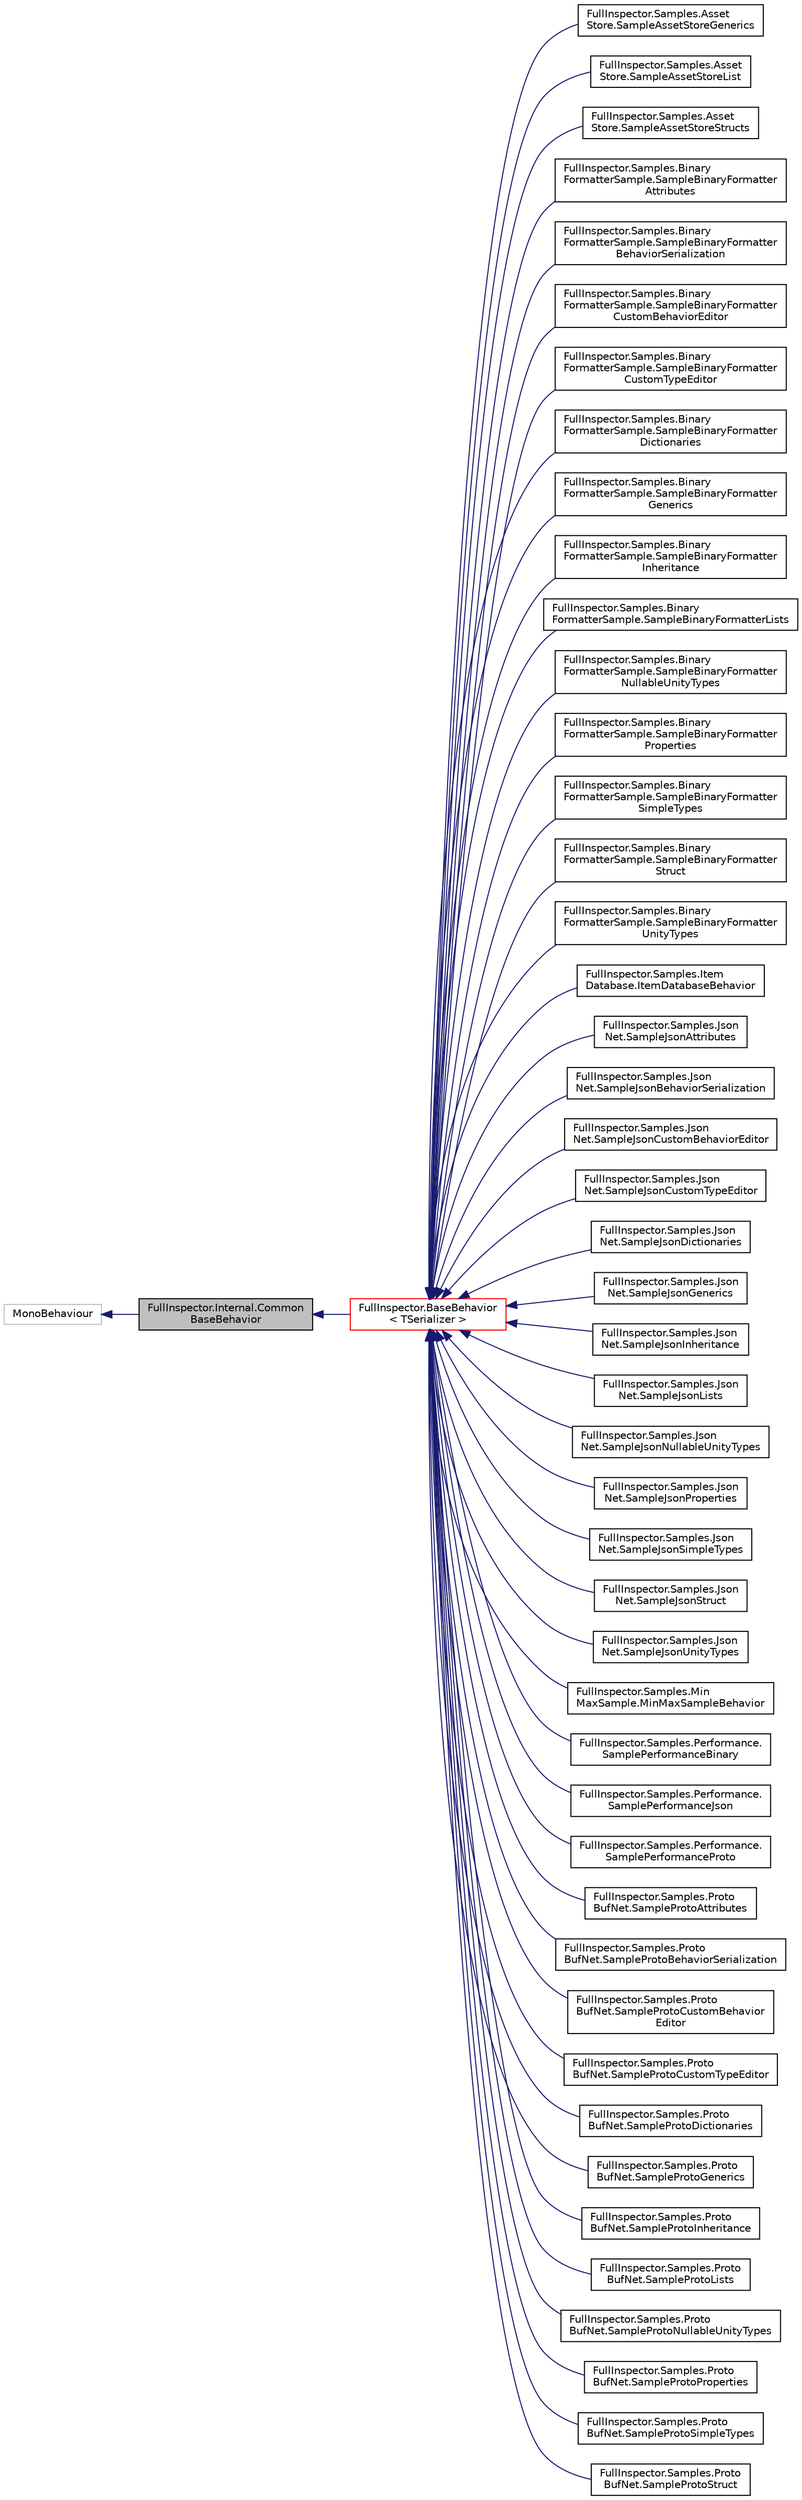 digraph "FullInspector.Internal.CommonBaseBehavior"
{
  edge [fontname="Helvetica",fontsize="10",labelfontname="Helvetica",labelfontsize="10"];
  node [fontname="Helvetica",fontsize="10",shape=record];
  rankdir="LR";
  Node1 [label="FullInspector.Internal.Common\lBaseBehavior",height=0.2,width=0.4,color="black", fillcolor="grey75", style="filled" fontcolor="black"];
  Node2 -> Node1 [dir="back",color="midnightblue",fontsize="10",style="solid",fontname="Helvetica"];
  Node2 [label="MonoBehaviour",height=0.2,width=0.4,color="grey75", fillcolor="white", style="filled"];
  Node1 -> Node3 [dir="back",color="midnightblue",fontsize="10",style="solid",fontname="Helvetica"];
  Node3 [label="FullInspector.BaseBehavior\l\< TSerializer \>",height=0.2,width=0.4,color="red", fillcolor="white", style="filled",URL="$class_full_inspector_1_1_base_behavior_3_01_t_serializer_01_4.html",tooltip="Provides a better inspector and serialization experience in Unity. "];
  Node3 -> Node4 [dir="back",color="midnightblue",fontsize="10",style="solid",fontname="Helvetica"];
  Node4 [label="FullInspector.Samples.Asset\lStore.SampleAssetStoreGenerics",height=0.2,width=0.4,color="black", fillcolor="white", style="filled",URL="$class_full_inspector_1_1_samples_1_1_asset_store_1_1_sample_asset_store_generics.html"];
  Node3 -> Node5 [dir="back",color="midnightblue",fontsize="10",style="solid",fontname="Helvetica"];
  Node5 [label="FullInspector.Samples.Asset\lStore.SampleAssetStoreList",height=0.2,width=0.4,color="black", fillcolor="white", style="filled",URL="$class_full_inspector_1_1_samples_1_1_asset_store_1_1_sample_asset_store_list.html"];
  Node3 -> Node6 [dir="back",color="midnightblue",fontsize="10",style="solid",fontname="Helvetica"];
  Node6 [label="FullInspector.Samples.Asset\lStore.SampleAssetStoreStructs",height=0.2,width=0.4,color="black", fillcolor="white", style="filled",URL="$class_full_inspector_1_1_samples_1_1_asset_store_1_1_sample_asset_store_structs.html"];
  Node3 -> Node7 [dir="back",color="midnightblue",fontsize="10",style="solid",fontname="Helvetica"];
  Node7 [label="FullInspector.Samples.Binary\lFormatterSample.SampleBinaryFormatter\lAttributes",height=0.2,width=0.4,color="black", fillcolor="white", style="filled",URL="$class_full_inspector_1_1_samples_1_1_binary_formatter_sample_1_1_sample_binary_formatter_attributes.html"];
  Node3 -> Node8 [dir="back",color="midnightblue",fontsize="10",style="solid",fontname="Helvetica"];
  Node8 [label="FullInspector.Samples.Binary\lFormatterSample.SampleBinaryFormatter\lBehaviorSerialization",height=0.2,width=0.4,color="black", fillcolor="white", style="filled",URL="$class_full_inspector_1_1_samples_1_1_binary_formatter_sample_1_1_sample_binary_formatter_behavior_serialization.html"];
  Node3 -> Node9 [dir="back",color="midnightblue",fontsize="10",style="solid",fontname="Helvetica"];
  Node9 [label="FullInspector.Samples.Binary\lFormatterSample.SampleBinaryFormatter\lCustomBehaviorEditor",height=0.2,width=0.4,color="black", fillcolor="white", style="filled",URL="$class_full_inspector_1_1_samples_1_1_binary_formatter_sample_1_1_sample_binary_formatter_custom_behavior_editor.html"];
  Node3 -> Node10 [dir="back",color="midnightblue",fontsize="10",style="solid",fontname="Helvetica"];
  Node10 [label="FullInspector.Samples.Binary\lFormatterSample.SampleBinaryFormatter\lCustomTypeEditor",height=0.2,width=0.4,color="black", fillcolor="white", style="filled",URL="$class_full_inspector_1_1_samples_1_1_binary_formatter_sample_1_1_sample_binary_formatter_custom_type_editor.html"];
  Node3 -> Node11 [dir="back",color="midnightblue",fontsize="10",style="solid",fontname="Helvetica"];
  Node11 [label="FullInspector.Samples.Binary\lFormatterSample.SampleBinaryFormatter\lDictionaries",height=0.2,width=0.4,color="black", fillcolor="white", style="filled",URL="$class_full_inspector_1_1_samples_1_1_binary_formatter_sample_1_1_sample_binary_formatter_dictionaries.html"];
  Node3 -> Node12 [dir="back",color="midnightblue",fontsize="10",style="solid",fontname="Helvetica"];
  Node12 [label="FullInspector.Samples.Binary\lFormatterSample.SampleBinaryFormatter\lGenerics",height=0.2,width=0.4,color="black", fillcolor="white", style="filled",URL="$class_full_inspector_1_1_samples_1_1_binary_formatter_sample_1_1_sample_binary_formatter_generics.html"];
  Node3 -> Node13 [dir="back",color="midnightblue",fontsize="10",style="solid",fontname="Helvetica"];
  Node13 [label="FullInspector.Samples.Binary\lFormatterSample.SampleBinaryFormatter\lInheritance",height=0.2,width=0.4,color="black", fillcolor="white", style="filled",URL="$class_full_inspector_1_1_samples_1_1_binary_formatter_sample_1_1_sample_binary_formatter_inheritance.html"];
  Node3 -> Node14 [dir="back",color="midnightblue",fontsize="10",style="solid",fontname="Helvetica"];
  Node14 [label="FullInspector.Samples.Binary\lFormatterSample.SampleBinaryFormatterLists",height=0.2,width=0.4,color="black", fillcolor="white", style="filled",URL="$class_full_inspector_1_1_samples_1_1_binary_formatter_sample_1_1_sample_binary_formatter_lists.html"];
  Node3 -> Node15 [dir="back",color="midnightblue",fontsize="10",style="solid",fontname="Helvetica"];
  Node15 [label="FullInspector.Samples.Binary\lFormatterSample.SampleBinaryFormatter\lNullableUnityTypes",height=0.2,width=0.4,color="black", fillcolor="white", style="filled",URL="$class_full_inspector_1_1_samples_1_1_binary_formatter_sample_1_1_sample_binary_formatter_nullable_unity_types.html"];
  Node3 -> Node16 [dir="back",color="midnightblue",fontsize="10",style="solid",fontname="Helvetica"];
  Node16 [label="FullInspector.Samples.Binary\lFormatterSample.SampleBinaryFormatter\lProperties",height=0.2,width=0.4,color="black", fillcolor="white", style="filled",URL="$class_full_inspector_1_1_samples_1_1_binary_formatter_sample_1_1_sample_binary_formatter_properties.html"];
  Node3 -> Node17 [dir="back",color="midnightblue",fontsize="10",style="solid",fontname="Helvetica"];
  Node17 [label="FullInspector.Samples.Binary\lFormatterSample.SampleBinaryFormatter\lSimpleTypes",height=0.2,width=0.4,color="black", fillcolor="white", style="filled",URL="$class_full_inspector_1_1_samples_1_1_binary_formatter_sample_1_1_sample_binary_formatter_simple_types.html"];
  Node3 -> Node18 [dir="back",color="midnightblue",fontsize="10",style="solid",fontname="Helvetica"];
  Node18 [label="FullInspector.Samples.Binary\lFormatterSample.SampleBinaryFormatter\lStruct",height=0.2,width=0.4,color="black", fillcolor="white", style="filled",URL="$class_full_inspector_1_1_samples_1_1_binary_formatter_sample_1_1_sample_binary_formatter_struct.html"];
  Node3 -> Node19 [dir="back",color="midnightblue",fontsize="10",style="solid",fontname="Helvetica"];
  Node19 [label="FullInspector.Samples.Binary\lFormatterSample.SampleBinaryFormatter\lUnityTypes",height=0.2,width=0.4,color="black", fillcolor="white", style="filled",URL="$class_full_inspector_1_1_samples_1_1_binary_formatter_sample_1_1_sample_binary_formatter_unity_types.html"];
  Node3 -> Node20 [dir="back",color="midnightblue",fontsize="10",style="solid",fontname="Helvetica"];
  Node20 [label="FullInspector.Samples.Item\lDatabase.ItemDatabaseBehavior",height=0.2,width=0.4,color="black", fillcolor="white", style="filled",URL="$class_full_inspector_1_1_samples_1_1_item_database_1_1_item_database_behavior.html"];
  Node3 -> Node21 [dir="back",color="midnightblue",fontsize="10",style="solid",fontname="Helvetica"];
  Node21 [label="FullInspector.Samples.Json\lNet.SampleJsonAttributes",height=0.2,width=0.4,color="black", fillcolor="white", style="filled",URL="$class_full_inspector_1_1_samples_1_1_json_net_1_1_sample_json_attributes.html"];
  Node3 -> Node22 [dir="back",color="midnightblue",fontsize="10",style="solid",fontname="Helvetica"];
  Node22 [label="FullInspector.Samples.Json\lNet.SampleJsonBehaviorSerialization",height=0.2,width=0.4,color="black", fillcolor="white", style="filled",URL="$class_full_inspector_1_1_samples_1_1_json_net_1_1_sample_json_behavior_serialization.html"];
  Node3 -> Node23 [dir="back",color="midnightblue",fontsize="10",style="solid",fontname="Helvetica"];
  Node23 [label="FullInspector.Samples.Json\lNet.SampleJsonCustomBehaviorEditor",height=0.2,width=0.4,color="black", fillcolor="white", style="filled",URL="$class_full_inspector_1_1_samples_1_1_json_net_1_1_sample_json_custom_behavior_editor.html"];
  Node3 -> Node24 [dir="back",color="midnightblue",fontsize="10",style="solid",fontname="Helvetica"];
  Node24 [label="FullInspector.Samples.Json\lNet.SampleJsonCustomTypeEditor",height=0.2,width=0.4,color="black", fillcolor="white", style="filled",URL="$class_full_inspector_1_1_samples_1_1_json_net_1_1_sample_json_custom_type_editor.html"];
  Node3 -> Node25 [dir="back",color="midnightblue",fontsize="10",style="solid",fontname="Helvetica"];
  Node25 [label="FullInspector.Samples.Json\lNet.SampleJsonDictionaries",height=0.2,width=0.4,color="black", fillcolor="white", style="filled",URL="$class_full_inspector_1_1_samples_1_1_json_net_1_1_sample_json_dictionaries.html"];
  Node3 -> Node26 [dir="back",color="midnightblue",fontsize="10",style="solid",fontname="Helvetica"];
  Node26 [label="FullInspector.Samples.Json\lNet.SampleJsonGenerics",height=0.2,width=0.4,color="black", fillcolor="white", style="filled",URL="$class_full_inspector_1_1_samples_1_1_json_net_1_1_sample_json_generics.html"];
  Node3 -> Node27 [dir="back",color="midnightblue",fontsize="10",style="solid",fontname="Helvetica"];
  Node27 [label="FullInspector.Samples.Json\lNet.SampleJsonInheritance",height=0.2,width=0.4,color="black", fillcolor="white", style="filled",URL="$class_full_inspector_1_1_samples_1_1_json_net_1_1_sample_json_inheritance.html"];
  Node3 -> Node28 [dir="back",color="midnightblue",fontsize="10",style="solid",fontname="Helvetica"];
  Node28 [label="FullInspector.Samples.Json\lNet.SampleJsonLists",height=0.2,width=0.4,color="black", fillcolor="white", style="filled",URL="$class_full_inspector_1_1_samples_1_1_json_net_1_1_sample_json_lists.html"];
  Node3 -> Node29 [dir="back",color="midnightblue",fontsize="10",style="solid",fontname="Helvetica"];
  Node29 [label="FullInspector.Samples.Json\lNet.SampleJsonNullableUnityTypes",height=0.2,width=0.4,color="black", fillcolor="white", style="filled",URL="$class_full_inspector_1_1_samples_1_1_json_net_1_1_sample_json_nullable_unity_types.html"];
  Node3 -> Node30 [dir="back",color="midnightblue",fontsize="10",style="solid",fontname="Helvetica"];
  Node30 [label="FullInspector.Samples.Json\lNet.SampleJsonProperties",height=0.2,width=0.4,color="black", fillcolor="white", style="filled",URL="$class_full_inspector_1_1_samples_1_1_json_net_1_1_sample_json_properties.html"];
  Node3 -> Node31 [dir="back",color="midnightblue",fontsize="10",style="solid",fontname="Helvetica"];
  Node31 [label="FullInspector.Samples.Json\lNet.SampleJsonSimpleTypes",height=0.2,width=0.4,color="black", fillcolor="white", style="filled",URL="$class_full_inspector_1_1_samples_1_1_json_net_1_1_sample_json_simple_types.html"];
  Node3 -> Node32 [dir="back",color="midnightblue",fontsize="10",style="solid",fontname="Helvetica"];
  Node32 [label="FullInspector.Samples.Json\lNet.SampleJsonStruct",height=0.2,width=0.4,color="black", fillcolor="white", style="filled",URL="$class_full_inspector_1_1_samples_1_1_json_net_1_1_sample_json_struct.html"];
  Node3 -> Node33 [dir="back",color="midnightblue",fontsize="10",style="solid",fontname="Helvetica"];
  Node33 [label="FullInspector.Samples.Json\lNet.SampleJsonUnityTypes",height=0.2,width=0.4,color="black", fillcolor="white", style="filled",URL="$class_full_inspector_1_1_samples_1_1_json_net_1_1_sample_json_unity_types.html"];
  Node3 -> Node34 [dir="back",color="midnightblue",fontsize="10",style="solid",fontname="Helvetica"];
  Node34 [label="FullInspector.Samples.Min\lMaxSample.MinMaxSampleBehavior",height=0.2,width=0.4,color="black", fillcolor="white", style="filled",URL="$class_full_inspector_1_1_samples_1_1_min_max_sample_1_1_min_max_sample_behavior.html"];
  Node3 -> Node35 [dir="back",color="midnightblue",fontsize="10",style="solid",fontname="Helvetica"];
  Node35 [label="FullInspector.Samples.Performance.\lSamplePerformanceBinary",height=0.2,width=0.4,color="black", fillcolor="white", style="filled",URL="$class_full_inspector_1_1_samples_1_1_performance_1_1_sample_performance_binary.html"];
  Node3 -> Node36 [dir="back",color="midnightblue",fontsize="10",style="solid",fontname="Helvetica"];
  Node36 [label="FullInspector.Samples.Performance.\lSamplePerformanceJson",height=0.2,width=0.4,color="black", fillcolor="white", style="filled",URL="$class_full_inspector_1_1_samples_1_1_performance_1_1_sample_performance_json.html"];
  Node3 -> Node37 [dir="back",color="midnightblue",fontsize="10",style="solid",fontname="Helvetica"];
  Node37 [label="FullInspector.Samples.Performance.\lSamplePerformanceProto",height=0.2,width=0.4,color="black", fillcolor="white", style="filled",URL="$class_full_inspector_1_1_samples_1_1_performance_1_1_sample_performance_proto.html"];
  Node3 -> Node38 [dir="back",color="midnightblue",fontsize="10",style="solid",fontname="Helvetica"];
  Node38 [label="FullInspector.Samples.Proto\lBufNet.SampleProtoAttributes",height=0.2,width=0.4,color="black", fillcolor="white", style="filled",URL="$class_full_inspector_1_1_samples_1_1_proto_buf_net_1_1_sample_proto_attributes.html"];
  Node3 -> Node39 [dir="back",color="midnightblue",fontsize="10",style="solid",fontname="Helvetica"];
  Node39 [label="FullInspector.Samples.Proto\lBufNet.SampleProtoBehaviorSerialization",height=0.2,width=0.4,color="black", fillcolor="white", style="filled",URL="$class_full_inspector_1_1_samples_1_1_proto_buf_net_1_1_sample_proto_behavior_serialization.html"];
  Node3 -> Node40 [dir="back",color="midnightblue",fontsize="10",style="solid",fontname="Helvetica"];
  Node40 [label="FullInspector.Samples.Proto\lBufNet.SampleProtoCustomBehavior\lEditor",height=0.2,width=0.4,color="black", fillcolor="white", style="filled",URL="$class_full_inspector_1_1_samples_1_1_proto_buf_net_1_1_sample_proto_custom_behavior_editor.html"];
  Node3 -> Node41 [dir="back",color="midnightblue",fontsize="10",style="solid",fontname="Helvetica"];
  Node41 [label="FullInspector.Samples.Proto\lBufNet.SampleProtoCustomTypeEditor",height=0.2,width=0.4,color="black", fillcolor="white", style="filled",URL="$class_full_inspector_1_1_samples_1_1_proto_buf_net_1_1_sample_proto_custom_type_editor.html"];
  Node3 -> Node42 [dir="back",color="midnightblue",fontsize="10",style="solid",fontname="Helvetica"];
  Node42 [label="FullInspector.Samples.Proto\lBufNet.SampleProtoDictionaries",height=0.2,width=0.4,color="black", fillcolor="white", style="filled",URL="$class_full_inspector_1_1_samples_1_1_proto_buf_net_1_1_sample_proto_dictionaries.html"];
  Node3 -> Node43 [dir="back",color="midnightblue",fontsize="10",style="solid",fontname="Helvetica"];
  Node43 [label="FullInspector.Samples.Proto\lBufNet.SampleProtoGenerics",height=0.2,width=0.4,color="black", fillcolor="white", style="filled",URL="$class_full_inspector_1_1_samples_1_1_proto_buf_net_1_1_sample_proto_generics.html"];
  Node3 -> Node44 [dir="back",color="midnightblue",fontsize="10",style="solid",fontname="Helvetica"];
  Node44 [label="FullInspector.Samples.Proto\lBufNet.SampleProtoInheritance",height=0.2,width=0.4,color="black", fillcolor="white", style="filled",URL="$class_full_inspector_1_1_samples_1_1_proto_buf_net_1_1_sample_proto_inheritance.html"];
  Node3 -> Node45 [dir="back",color="midnightblue",fontsize="10",style="solid",fontname="Helvetica"];
  Node45 [label="FullInspector.Samples.Proto\lBufNet.SampleProtoLists",height=0.2,width=0.4,color="black", fillcolor="white", style="filled",URL="$class_full_inspector_1_1_samples_1_1_proto_buf_net_1_1_sample_proto_lists.html"];
  Node3 -> Node46 [dir="back",color="midnightblue",fontsize="10",style="solid",fontname="Helvetica"];
  Node46 [label="FullInspector.Samples.Proto\lBufNet.SampleProtoNullableUnityTypes",height=0.2,width=0.4,color="black", fillcolor="white", style="filled",URL="$class_full_inspector_1_1_samples_1_1_proto_buf_net_1_1_sample_proto_nullable_unity_types.html"];
  Node3 -> Node47 [dir="back",color="midnightblue",fontsize="10",style="solid",fontname="Helvetica"];
  Node47 [label="FullInspector.Samples.Proto\lBufNet.SampleProtoProperties",height=0.2,width=0.4,color="black", fillcolor="white", style="filled",URL="$class_full_inspector_1_1_samples_1_1_proto_buf_net_1_1_sample_proto_properties.html"];
  Node3 -> Node48 [dir="back",color="midnightblue",fontsize="10",style="solid",fontname="Helvetica"];
  Node48 [label="FullInspector.Samples.Proto\lBufNet.SampleProtoSimpleTypes",height=0.2,width=0.4,color="black", fillcolor="white", style="filled",URL="$class_full_inspector_1_1_samples_1_1_proto_buf_net_1_1_sample_proto_simple_types.html"];
  Node3 -> Node49 [dir="back",color="midnightblue",fontsize="10",style="solid",fontname="Helvetica"];
  Node49 [label="FullInspector.Samples.Proto\lBufNet.SampleProtoStruct",height=0.2,width=0.4,color="black", fillcolor="white", style="filled",URL="$class_full_inspector_1_1_samples_1_1_proto_buf_net_1_1_sample_proto_struct.html"];
}
